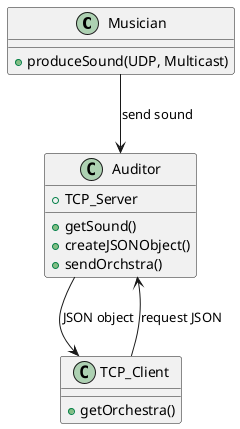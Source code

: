 ```puml

@startuml

class Musician {
    + produceSound(UDP, Multicast)
}

class Auditor {
    + TCP_Server
    + getSound()
    + createJSONObject()
    + sendOrchstra()
}

class TCP_Client {
    + getOrchestra()
}

Musician --> Auditor : "send sound"

Auditor --> TCP_Client : "JSON object"

TCP_Client --> Auditor : "request JSON"

@enduml

```